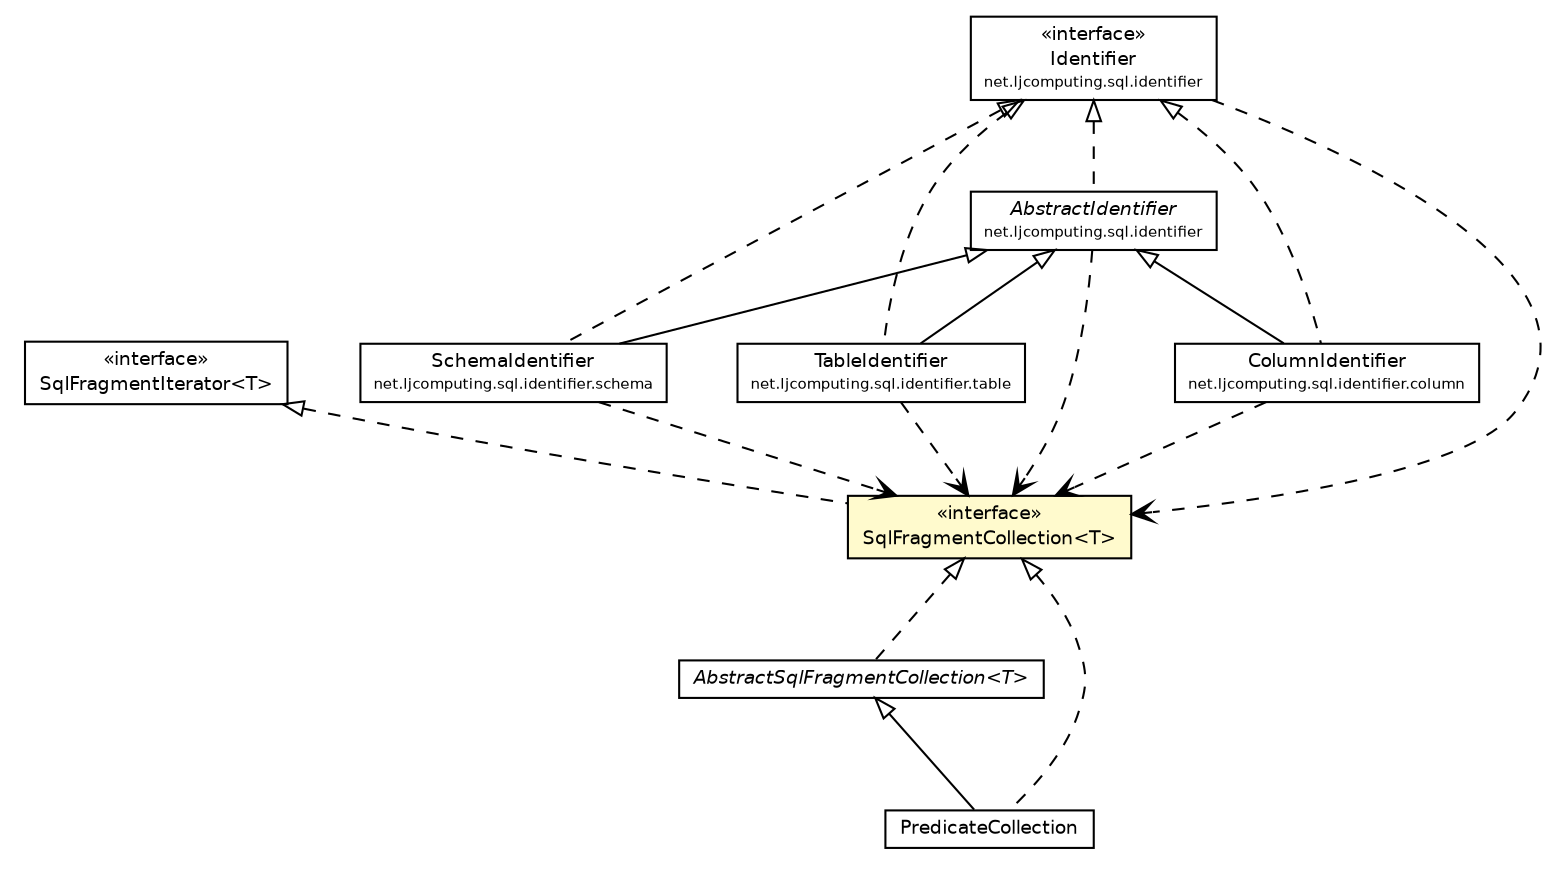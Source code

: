 #!/usr/local/bin/dot
#
# Class diagram 
# Generated by UMLGraph version R5_6 (http://www.umlgraph.org/)
#

digraph G {
	edge [fontname="Helvetica",fontsize=10,labelfontname="Helvetica",labelfontsize=10];
	node [fontname="Helvetica",fontsize=10,shape=plaintext];
	nodesep=0.25;
	ranksep=0.5;
	// net.ljcomputing.sql.collection.AbstractSqlFragmentCollection<T>
	c1228 [label=<<table title="net.ljcomputing.sql.collection.AbstractSqlFragmentCollection" border="0" cellborder="1" cellspacing="0" cellpadding="2" port="p" href="./AbstractSqlFragmentCollection.html">
		<tr><td><table border="0" cellspacing="0" cellpadding="1">
<tr><td align="center" balign="center"><font face="Helvetica-Oblique"> AbstractSqlFragmentCollection&lt;T&gt; </font></td></tr>
		</table></td></tr>
		</table>>, URL="./AbstractSqlFragmentCollection.html", fontname="Helvetica", fontcolor="black", fontsize=9.0];
	// net.ljcomputing.sql.collection.SqlFragmentIterator<T>
	c1229 [label=<<table title="net.ljcomputing.sql.collection.SqlFragmentIterator" border="0" cellborder="1" cellspacing="0" cellpadding="2" port="p" href="./SqlFragmentIterator.html">
		<tr><td><table border="0" cellspacing="0" cellpadding="1">
<tr><td align="center" balign="center"> &#171;interface&#187; </td></tr>
<tr><td align="center" balign="center"> SqlFragmentIterator&lt;T&gt; </td></tr>
		</table></td></tr>
		</table>>, URL="./SqlFragmentIterator.html", fontname="Helvetica", fontcolor="black", fontsize=9.0];
	// net.ljcomputing.sql.collection.SqlFragmentCollection<T>
	c1231 [label=<<table title="net.ljcomputing.sql.collection.SqlFragmentCollection" border="0" cellborder="1" cellspacing="0" cellpadding="2" port="p" bgcolor="lemonChiffon" href="./SqlFragmentCollection.html">
		<tr><td><table border="0" cellspacing="0" cellpadding="1">
<tr><td align="center" balign="center"> &#171;interface&#187; </td></tr>
<tr><td align="center" balign="center"> SqlFragmentCollection&lt;T&gt; </td></tr>
		</table></td></tr>
		</table>>, URL="./SqlFragmentCollection.html", fontname="Helvetica", fontcolor="black", fontsize=9.0];
	// net.ljcomputing.sql.collection.PredicateCollection
	c1236 [label=<<table title="net.ljcomputing.sql.collection.PredicateCollection" border="0" cellborder="1" cellspacing="0" cellpadding="2" port="p" href="./PredicateCollection.html">
		<tr><td><table border="0" cellspacing="0" cellpadding="1">
<tr><td align="center" balign="center"> PredicateCollection </td></tr>
		</table></td></tr>
		</table>>, URL="./PredicateCollection.html", fontname="Helvetica", fontcolor="black", fontsize=9.0];
	// net.ljcomputing.sql.identifier.schema.SchemaIdentifier
	c1243 [label=<<table title="net.ljcomputing.sql.identifier.schema.SchemaIdentifier" border="0" cellborder="1" cellspacing="0" cellpadding="2" port="p" href="../identifier/schema/SchemaIdentifier.html">
		<tr><td><table border="0" cellspacing="0" cellpadding="1">
<tr><td align="center" balign="center"> SchemaIdentifier </td></tr>
<tr><td align="center" balign="center"><font point-size="7.0"> net.ljcomputing.sql.identifier.schema </font></td></tr>
		</table></td></tr>
		</table>>, URL="../identifier/schema/SchemaIdentifier.html", fontname="Helvetica", fontcolor="black", fontsize=9.0];
	// net.ljcomputing.sql.identifier.table.TableIdentifier
	c1244 [label=<<table title="net.ljcomputing.sql.identifier.table.TableIdentifier" border="0" cellborder="1" cellspacing="0" cellpadding="2" port="p" href="../identifier/table/TableIdentifier.html">
		<tr><td><table border="0" cellspacing="0" cellpadding="1">
<tr><td align="center" balign="center"> TableIdentifier </td></tr>
<tr><td align="center" balign="center"><font point-size="7.0"> net.ljcomputing.sql.identifier.table </font></td></tr>
		</table></td></tr>
		</table>>, URL="../identifier/table/TableIdentifier.html", fontname="Helvetica", fontcolor="black", fontsize=9.0];
	// net.ljcomputing.sql.identifier.AbstractIdentifier
	c1245 [label=<<table title="net.ljcomputing.sql.identifier.AbstractIdentifier" border="0" cellborder="1" cellspacing="0" cellpadding="2" port="p" href="../identifier/AbstractIdentifier.html">
		<tr><td><table border="0" cellspacing="0" cellpadding="1">
<tr><td align="center" balign="center"><font face="Helvetica-Oblique"> AbstractIdentifier </font></td></tr>
<tr><td align="center" balign="center"><font point-size="7.0"> net.ljcomputing.sql.identifier </font></td></tr>
		</table></td></tr>
		</table>>, URL="../identifier/AbstractIdentifier.html", fontname="Helvetica", fontcolor="black", fontsize=9.0];
	// net.ljcomputing.sql.identifier.Identifier
	c1246 [label=<<table title="net.ljcomputing.sql.identifier.Identifier" border="0" cellborder="1" cellspacing="0" cellpadding="2" port="p" href="../identifier/Identifier.html">
		<tr><td><table border="0" cellspacing="0" cellpadding="1">
<tr><td align="center" balign="center"> &#171;interface&#187; </td></tr>
<tr><td align="center" balign="center"> Identifier </td></tr>
<tr><td align="center" balign="center"><font point-size="7.0"> net.ljcomputing.sql.identifier </font></td></tr>
		</table></td></tr>
		</table>>, URL="../identifier/Identifier.html", fontname="Helvetica", fontcolor="black", fontsize=9.0];
	// net.ljcomputing.sql.identifier.column.ColumnIdentifier
	c1248 [label=<<table title="net.ljcomputing.sql.identifier.column.ColumnIdentifier" border="0" cellborder="1" cellspacing="0" cellpadding="2" port="p" href="../identifier/column/ColumnIdentifier.html">
		<tr><td><table border="0" cellspacing="0" cellpadding="1">
<tr><td align="center" balign="center"> ColumnIdentifier </td></tr>
<tr><td align="center" balign="center"><font point-size="7.0"> net.ljcomputing.sql.identifier.column </font></td></tr>
		</table></td></tr>
		</table>>, URL="../identifier/column/ColumnIdentifier.html", fontname="Helvetica", fontcolor="black", fontsize=9.0];
	//net.ljcomputing.sql.collection.AbstractSqlFragmentCollection<T> implements net.ljcomputing.sql.collection.SqlFragmentCollection<T>
	c1231:p -> c1228:p [dir=back,arrowtail=empty,style=dashed];
	//net.ljcomputing.sql.collection.SqlFragmentCollection<T> implements net.ljcomputing.sql.collection.SqlFragmentIterator<T>
	c1229:p -> c1231:p [dir=back,arrowtail=empty,style=dashed];
	//net.ljcomputing.sql.collection.PredicateCollection extends net.ljcomputing.sql.collection.AbstractSqlFragmentCollection<net.ljcomputing.sql.expression.Predicate>
	c1228:p -> c1236:p [dir=back,arrowtail=empty];
	//net.ljcomputing.sql.collection.PredicateCollection implements net.ljcomputing.sql.collection.SqlFragmentCollection<T>
	c1231:p -> c1236:p [dir=back,arrowtail=empty,style=dashed];
	//net.ljcomputing.sql.identifier.schema.SchemaIdentifier extends net.ljcomputing.sql.identifier.AbstractIdentifier
	c1245:p -> c1243:p [dir=back,arrowtail=empty];
	//net.ljcomputing.sql.identifier.schema.SchemaIdentifier implements net.ljcomputing.sql.identifier.Identifier
	c1246:p -> c1243:p [dir=back,arrowtail=empty,style=dashed];
	//net.ljcomputing.sql.identifier.table.TableIdentifier extends net.ljcomputing.sql.identifier.AbstractIdentifier
	c1245:p -> c1244:p [dir=back,arrowtail=empty];
	//net.ljcomputing.sql.identifier.table.TableIdentifier implements net.ljcomputing.sql.identifier.Identifier
	c1246:p -> c1244:p [dir=back,arrowtail=empty,style=dashed];
	//net.ljcomputing.sql.identifier.AbstractIdentifier implements net.ljcomputing.sql.identifier.Identifier
	c1246:p -> c1245:p [dir=back,arrowtail=empty,style=dashed];
	//net.ljcomputing.sql.identifier.column.ColumnIdentifier extends net.ljcomputing.sql.identifier.AbstractIdentifier
	c1245:p -> c1248:p [dir=back,arrowtail=empty];
	//net.ljcomputing.sql.identifier.column.ColumnIdentifier implements net.ljcomputing.sql.identifier.Identifier
	c1246:p -> c1248:p [dir=back,arrowtail=empty,style=dashed];
	// net.ljcomputing.sql.identifier.schema.SchemaIdentifier DEPEND net.ljcomputing.sql.collection.SqlFragmentCollection<T>
	c1243:p -> c1231:p [taillabel="", label="", headlabel="", fontname="Helvetica", fontcolor="black", fontsize=10.0, color="black", arrowhead=open, style=dashed];
	// net.ljcomputing.sql.identifier.table.TableIdentifier DEPEND net.ljcomputing.sql.collection.SqlFragmentCollection<T>
	c1244:p -> c1231:p [taillabel="", label="", headlabel="", fontname="Helvetica", fontcolor="black", fontsize=10.0, color="black", arrowhead=open, style=dashed];
	// net.ljcomputing.sql.identifier.AbstractIdentifier DEPEND net.ljcomputing.sql.collection.SqlFragmentCollection<T>
	c1245:p -> c1231:p [taillabel="", label="", headlabel="", fontname="Helvetica", fontcolor="black", fontsize=10.0, color="black", arrowhead=open, style=dashed];
	// net.ljcomputing.sql.identifier.Identifier DEPEND net.ljcomputing.sql.collection.SqlFragmentCollection<T>
	c1246:p -> c1231:p [taillabel="", label="", headlabel="", fontname="Helvetica", fontcolor="black", fontsize=10.0, color="black", arrowhead=open, style=dashed];
	// net.ljcomputing.sql.identifier.column.ColumnIdentifier DEPEND net.ljcomputing.sql.collection.SqlFragmentCollection<T>
	c1248:p -> c1231:p [taillabel="", label="", headlabel="", fontname="Helvetica", fontcolor="black", fontsize=10.0, color="black", arrowhead=open, style=dashed];
}

